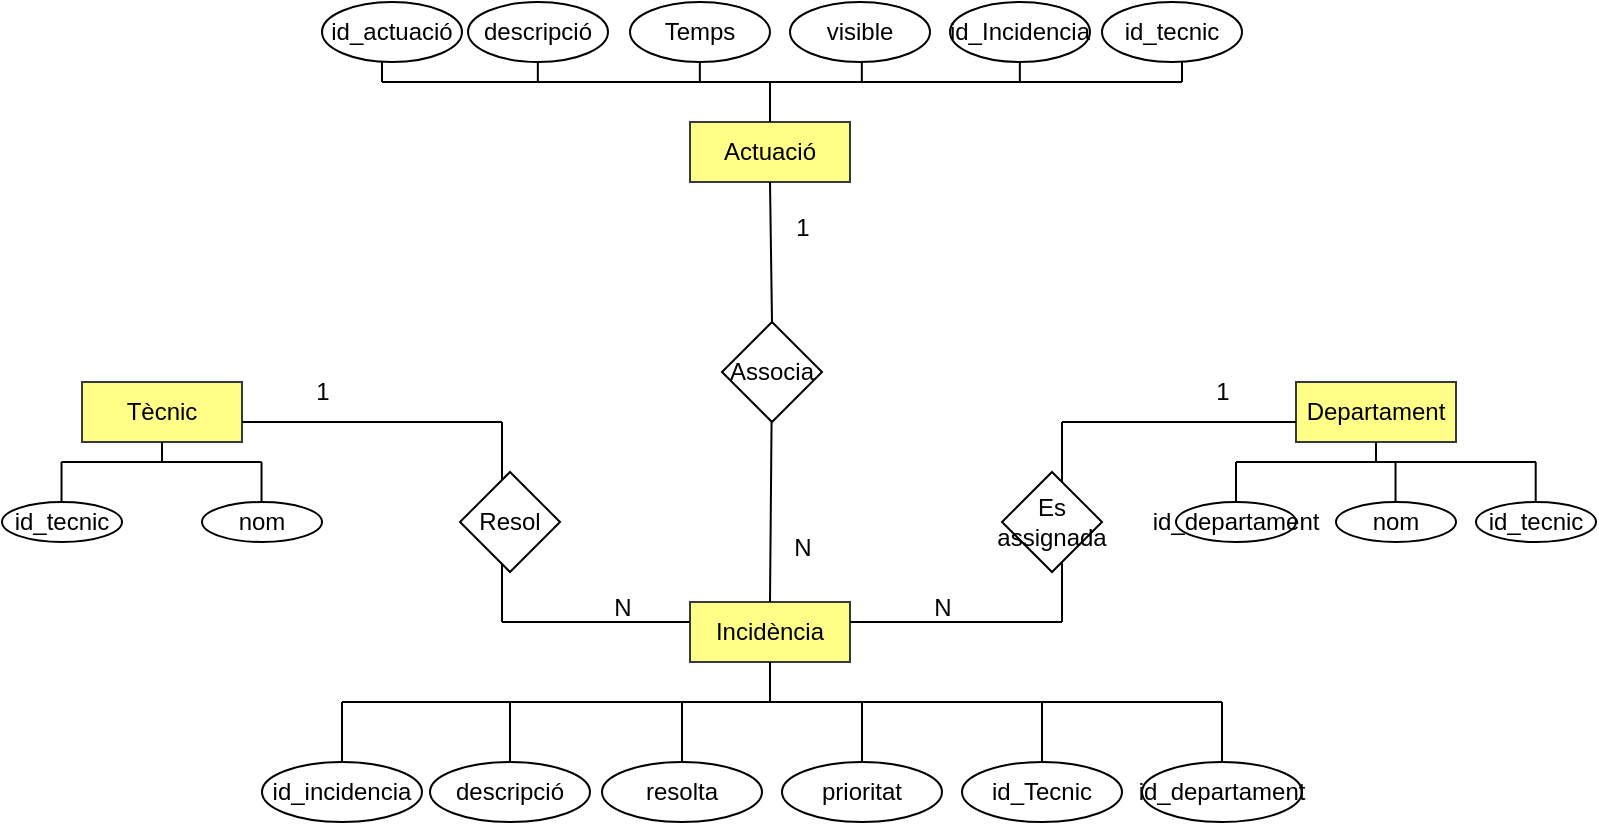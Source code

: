 <mxfile version="26.1.1">
  <diagram name="Página-1" id="_gEYgQyhgxwhVusPV4AU">
    <mxGraphModel dx="1235" dy="655" grid="1" gridSize="10" guides="1" tooltips="1" connect="1" arrows="1" fold="1" page="1" pageScale="1" pageWidth="827" pageHeight="1169" math="0" shadow="0">
      <root>
        <mxCell id="0" />
        <mxCell id="1" parent="0" />
        <mxCell id="kM8EFrfnI9sURUWTe_G_-1" value="Incidència" style="rounded=0;whiteSpace=wrap;html=1;fillColor=#ffff88;strokeColor=#36393d;" vertex="1" parent="1">
          <mxGeometry x="374" y="390" width="80" height="30" as="geometry" />
        </mxCell>
        <mxCell id="kM8EFrfnI9sURUWTe_G_-2" value="Tècnic" style="rounded=0;whiteSpace=wrap;html=1;fillColor=#ffff88;strokeColor=#36393d;" vertex="1" parent="1">
          <mxGeometry x="70" y="280" width="80" height="30" as="geometry" />
        </mxCell>
        <mxCell id="kM8EFrfnI9sURUWTe_G_-4" value="Actuació" style="rounded=0;whiteSpace=wrap;html=1;fillColor=#ffff88;strokeColor=#36393d;" vertex="1" parent="1">
          <mxGeometry x="374" y="150" width="80" height="30" as="geometry" />
        </mxCell>
        <mxCell id="kM8EFrfnI9sURUWTe_G_-5" value="" style="endArrow=none;html=1;rounded=0;exitX=0.5;exitY=1;exitDx=0;exitDy=0;" edge="1" parent="1" source="kM8EFrfnI9sURUWTe_G_-1">
          <mxGeometry width="50" height="50" relative="1" as="geometry">
            <mxPoint x="390" y="350" as="sourcePoint" />
            <mxPoint x="414" y="440" as="targetPoint" />
          </mxGeometry>
        </mxCell>
        <mxCell id="kM8EFrfnI9sURUWTe_G_-6" value="" style="endArrow=none;html=1;rounded=0;" edge="1" parent="1">
          <mxGeometry width="50" height="50" relative="1" as="geometry">
            <mxPoint x="200" y="440" as="sourcePoint" />
            <mxPoint x="640" y="440" as="targetPoint" />
          </mxGeometry>
        </mxCell>
        <mxCell id="kM8EFrfnI9sURUWTe_G_-7" value="" style="endArrow=none;html=1;rounded=0;" edge="1" parent="1">
          <mxGeometry width="50" height="50" relative="1" as="geometry">
            <mxPoint x="200" y="470" as="sourcePoint" />
            <mxPoint x="200" y="440" as="targetPoint" />
          </mxGeometry>
        </mxCell>
        <mxCell id="kM8EFrfnI9sURUWTe_G_-9" value="id_incidencia" style="ellipse;whiteSpace=wrap;html=1;" vertex="1" parent="1">
          <mxGeometry x="160" y="470" width="80" height="30" as="geometry" />
        </mxCell>
        <mxCell id="kM8EFrfnI9sURUWTe_G_-10" value="" style="endArrow=none;html=1;rounded=0;" edge="1" parent="1">
          <mxGeometry width="50" height="50" relative="1" as="geometry">
            <mxPoint x="284" y="470" as="sourcePoint" />
            <mxPoint x="284" y="440" as="targetPoint" />
          </mxGeometry>
        </mxCell>
        <mxCell id="kM8EFrfnI9sURUWTe_G_-11" value="descripció" style="ellipse;whiteSpace=wrap;html=1;" vertex="1" parent="1">
          <mxGeometry x="244" y="470" width="80" height="30" as="geometry" />
        </mxCell>
        <mxCell id="kM8EFrfnI9sURUWTe_G_-12" value="" style="endArrow=none;html=1;rounded=0;" edge="1" parent="1">
          <mxGeometry width="50" height="50" relative="1" as="geometry">
            <mxPoint x="370" y="470" as="sourcePoint" />
            <mxPoint x="370" y="440" as="targetPoint" />
          </mxGeometry>
        </mxCell>
        <mxCell id="kM8EFrfnI9sURUWTe_G_-13" value="resolta" style="ellipse;whiteSpace=wrap;html=1;" vertex="1" parent="1">
          <mxGeometry x="330" y="470" width="80" height="30" as="geometry" />
        </mxCell>
        <mxCell id="kM8EFrfnI9sURUWTe_G_-14" value="" style="endArrow=none;html=1;rounded=0;" edge="1" parent="1">
          <mxGeometry width="50" height="50" relative="1" as="geometry">
            <mxPoint x="460" y="470" as="sourcePoint" />
            <mxPoint x="460" y="440" as="targetPoint" />
          </mxGeometry>
        </mxCell>
        <mxCell id="kM8EFrfnI9sURUWTe_G_-15" value="prioritat" style="ellipse;whiteSpace=wrap;html=1;" vertex="1" parent="1">
          <mxGeometry x="420" y="470" width="80" height="30" as="geometry" />
        </mxCell>
        <mxCell id="kM8EFrfnI9sURUWTe_G_-16" value="" style="endArrow=none;html=1;rounded=0;" edge="1" parent="1">
          <mxGeometry width="50" height="50" relative="1" as="geometry">
            <mxPoint x="550" y="470" as="sourcePoint" />
            <mxPoint x="550" y="440" as="targetPoint" />
          </mxGeometry>
        </mxCell>
        <mxCell id="kM8EFrfnI9sURUWTe_G_-17" value="id_Tecnic" style="ellipse;whiteSpace=wrap;html=1;" vertex="1" parent="1">
          <mxGeometry x="510" y="470" width="80" height="30" as="geometry" />
        </mxCell>
        <mxCell id="kM8EFrfnI9sURUWTe_G_-18" value="" style="endArrow=none;html=1;rounded=0;" edge="1" parent="1">
          <mxGeometry width="50" height="50" relative="1" as="geometry">
            <mxPoint x="640" y="470" as="sourcePoint" />
            <mxPoint x="640" y="440" as="targetPoint" />
          </mxGeometry>
        </mxCell>
        <mxCell id="kM8EFrfnI9sURUWTe_G_-19" value="id_departament" style="ellipse;whiteSpace=wrap;html=1;" vertex="1" parent="1">
          <mxGeometry x="600" y="470" width="80" height="30" as="geometry" />
        </mxCell>
        <mxCell id="kM8EFrfnI9sURUWTe_G_-20" value="" style="endArrow=none;html=1;rounded=0;" edge="1" parent="1">
          <mxGeometry width="50" height="50" relative="1" as="geometry">
            <mxPoint x="110" y="320" as="sourcePoint" />
            <mxPoint x="110" y="310" as="targetPoint" />
            <Array as="points" />
          </mxGeometry>
        </mxCell>
        <mxCell id="kM8EFrfnI9sURUWTe_G_-21" value="" style="endArrow=none;html=1;rounded=0;" edge="1" parent="1">
          <mxGeometry width="50" height="50" relative="1" as="geometry">
            <mxPoint x="59.76" y="320" as="sourcePoint" />
            <mxPoint x="159.76" y="320" as="targetPoint" />
          </mxGeometry>
        </mxCell>
        <mxCell id="kM8EFrfnI9sURUWTe_G_-22" value="" style="endArrow=none;html=1;rounded=0;" edge="1" parent="1">
          <mxGeometry width="50" height="50" relative="1" as="geometry">
            <mxPoint x="59.76" y="340" as="sourcePoint" />
            <mxPoint x="59.76" y="320" as="targetPoint" />
          </mxGeometry>
        </mxCell>
        <mxCell id="kM8EFrfnI9sURUWTe_G_-23" value="" style="endArrow=none;html=1;rounded=0;" edge="1" parent="1">
          <mxGeometry width="50" height="50" relative="1" as="geometry">
            <mxPoint x="159.76" y="340" as="sourcePoint" />
            <mxPoint x="159.76" y="320" as="targetPoint" />
          </mxGeometry>
        </mxCell>
        <mxCell id="kM8EFrfnI9sURUWTe_G_-24" value="id_tecnic" style="ellipse;whiteSpace=wrap;html=1;" vertex="1" parent="1">
          <mxGeometry x="30" y="340" width="60" height="20" as="geometry" />
        </mxCell>
        <mxCell id="kM8EFrfnI9sURUWTe_G_-25" value="nom" style="ellipse;whiteSpace=wrap;html=1;" vertex="1" parent="1">
          <mxGeometry x="130" y="340" width="60" height="20" as="geometry" />
        </mxCell>
        <mxCell id="kM8EFrfnI9sURUWTe_G_-26" value="Departament" style="rounded=0;whiteSpace=wrap;html=1;fillColor=#ffff88;strokeColor=#36393d;" vertex="1" parent="1">
          <mxGeometry x="677" y="280" width="80" height="30" as="geometry" />
        </mxCell>
        <mxCell id="kM8EFrfnI9sURUWTe_G_-27" value="" style="endArrow=none;html=1;rounded=0;" edge="1" parent="1">
          <mxGeometry width="50" height="50" relative="1" as="geometry">
            <mxPoint x="717" y="320" as="sourcePoint" />
            <mxPoint x="717" y="310" as="targetPoint" />
            <Array as="points" />
          </mxGeometry>
        </mxCell>
        <mxCell id="kM8EFrfnI9sURUWTe_G_-28" value="" style="endArrow=none;html=1;rounded=0;" edge="1" parent="1">
          <mxGeometry width="50" height="50" relative="1" as="geometry">
            <mxPoint x="647" y="320" as="sourcePoint" />
            <mxPoint x="797" y="320" as="targetPoint" />
          </mxGeometry>
        </mxCell>
        <mxCell id="kM8EFrfnI9sURUWTe_G_-29" value="" style="endArrow=none;html=1;rounded=0;" edge="1" parent="1">
          <mxGeometry width="50" height="50" relative="1" as="geometry">
            <mxPoint x="647" y="340" as="sourcePoint" />
            <mxPoint x="647" y="320" as="targetPoint" />
          </mxGeometry>
        </mxCell>
        <mxCell id="kM8EFrfnI9sURUWTe_G_-30" value="" style="endArrow=none;html=1;rounded=0;" edge="1" parent="1">
          <mxGeometry width="50" height="50" relative="1" as="geometry">
            <mxPoint x="726.76" y="340" as="sourcePoint" />
            <mxPoint x="726.76" y="320" as="targetPoint" />
          </mxGeometry>
        </mxCell>
        <mxCell id="kM8EFrfnI9sURUWTe_G_-31" value="id_departament" style="ellipse;whiteSpace=wrap;html=1;" vertex="1" parent="1">
          <mxGeometry x="617" y="340" width="60" height="20" as="geometry" />
        </mxCell>
        <mxCell id="kM8EFrfnI9sURUWTe_G_-32" value="nom" style="ellipse;whiteSpace=wrap;html=1;" vertex="1" parent="1">
          <mxGeometry x="697" y="340" width="60" height="20" as="geometry" />
        </mxCell>
        <mxCell id="kM8EFrfnI9sURUWTe_G_-37" value="" style="endArrow=none;html=1;rounded=0;" edge="1" parent="1">
          <mxGeometry width="50" height="50" relative="1" as="geometry">
            <mxPoint x="796.85" y="340" as="sourcePoint" />
            <mxPoint x="796.85" y="320" as="targetPoint" />
          </mxGeometry>
        </mxCell>
        <mxCell id="kM8EFrfnI9sURUWTe_G_-38" value="id_tecnic" style="ellipse;whiteSpace=wrap;html=1;" vertex="1" parent="1">
          <mxGeometry x="767" y="340" width="60" height="20" as="geometry" />
        </mxCell>
        <mxCell id="kM8EFrfnI9sURUWTe_G_-39" value="" style="endArrow=none;html=1;rounded=0;" edge="1" parent="1">
          <mxGeometry width="50" height="50" relative="1" as="geometry">
            <mxPoint x="414" y="150" as="sourcePoint" />
            <mxPoint x="414" y="130" as="targetPoint" />
          </mxGeometry>
        </mxCell>
        <mxCell id="kM8EFrfnI9sURUWTe_G_-40" value="" style="endArrow=none;html=1;rounded=0;" edge="1" parent="1">
          <mxGeometry width="50" height="50" relative="1" as="geometry">
            <mxPoint x="220" y="130" as="sourcePoint" />
            <mxPoint x="620" y="130" as="targetPoint" />
          </mxGeometry>
        </mxCell>
        <mxCell id="kM8EFrfnI9sURUWTe_G_-41" value="id_actuació" style="ellipse;whiteSpace=wrap;html=1;" vertex="1" parent="1">
          <mxGeometry x="190" y="90" width="70" height="30" as="geometry" />
        </mxCell>
        <mxCell id="kM8EFrfnI9sURUWTe_G_-42" value="descripció&lt;span style=&quot;color: rgba(0, 0, 0, 0); font-family: monospace; font-size: 0px; text-align: start; text-wrap-mode: nowrap;&quot;&gt;%3CmxGraphModel%3E%3Croot%3E%3CmxCell%20id%3D%220%22%2F%3E%3CmxCell%20id%3D%221%22%20parent%3D%220%22%2F%3E%3CmxCell%20id%3D%222%22%20value%3D%22id_actuaci%C3%B3%22%20style%3D%22ellipse%3BwhiteSpace%3Dwrap%3Bhtml%3D1%3B%22%20vertex%3D%221%22%20parent%3D%221%22%3E%3CmxGeometry%20x%3D%22160%22%20y%3D%2290%22%20width%3D%2270%22%20height%3D%2230%22%20as%3D%22geometry%22%2F%3E%3C%2FmxCell%3E%3C%2Froot%3E%3C%2FmxGraphModel%3E&lt;/span&gt;" style="ellipse;whiteSpace=wrap;html=1;" vertex="1" parent="1">
          <mxGeometry x="263" y="90" width="70" height="30" as="geometry" />
        </mxCell>
        <mxCell id="kM8EFrfnI9sURUWTe_G_-43" value="Temps" style="ellipse;whiteSpace=wrap;html=1;" vertex="1" parent="1">
          <mxGeometry x="344" y="90" width="70" height="30" as="geometry" />
        </mxCell>
        <mxCell id="kM8EFrfnI9sURUWTe_G_-44" value="visible" style="ellipse;whiteSpace=wrap;html=1;" vertex="1" parent="1">
          <mxGeometry x="424" y="90" width="70" height="30" as="geometry" />
        </mxCell>
        <mxCell id="kM8EFrfnI9sURUWTe_G_-45" value="id_Incidencia" style="ellipse;whiteSpace=wrap;html=1;" vertex="1" parent="1">
          <mxGeometry x="504" y="90" width="70" height="30" as="geometry" />
        </mxCell>
        <mxCell id="kM8EFrfnI9sURUWTe_G_-46" value="id_tecnic" style="ellipse;whiteSpace=wrap;html=1;" vertex="1" parent="1">
          <mxGeometry x="580" y="90" width="70" height="30" as="geometry" />
        </mxCell>
        <mxCell id="kM8EFrfnI9sURUWTe_G_-48" value="" style="endArrow=none;html=1;rounded=0;entryX=0.5;entryY=1;entryDx=0;entryDy=0;" edge="1" parent="1">
          <mxGeometry width="50" height="50" relative="1" as="geometry">
            <mxPoint x="620" y="130" as="sourcePoint" />
            <mxPoint x="620.0" y="120" as="targetPoint" />
          </mxGeometry>
        </mxCell>
        <mxCell id="kM8EFrfnI9sURUWTe_G_-49" value="" style="endArrow=none;html=1;rounded=0;entryX=0.5;entryY=1;entryDx=0;entryDy=0;" edge="1" parent="1">
          <mxGeometry width="50" height="50" relative="1" as="geometry">
            <mxPoint x="538.92" y="130" as="sourcePoint" />
            <mxPoint x="538.92" y="120" as="targetPoint" />
          </mxGeometry>
        </mxCell>
        <mxCell id="kM8EFrfnI9sURUWTe_G_-50" value="" style="endArrow=none;html=1;rounded=0;entryX=0.5;entryY=1;entryDx=0;entryDy=0;" edge="1" parent="1">
          <mxGeometry width="50" height="50" relative="1" as="geometry">
            <mxPoint x="459.92" y="130" as="sourcePoint" />
            <mxPoint x="459.92" y="120" as="targetPoint" />
          </mxGeometry>
        </mxCell>
        <mxCell id="kM8EFrfnI9sURUWTe_G_-51" value="" style="endArrow=none;html=1;rounded=0;entryX=0.5;entryY=1;entryDx=0;entryDy=0;" edge="1" parent="1">
          <mxGeometry width="50" height="50" relative="1" as="geometry">
            <mxPoint x="378.92" y="130" as="sourcePoint" />
            <mxPoint x="378.92" y="120" as="targetPoint" />
          </mxGeometry>
        </mxCell>
        <mxCell id="kM8EFrfnI9sURUWTe_G_-52" value="" style="endArrow=none;html=1;rounded=0;entryX=0.5;entryY=1;entryDx=0;entryDy=0;" edge="1" parent="1">
          <mxGeometry width="50" height="50" relative="1" as="geometry">
            <mxPoint x="297.92" y="130" as="sourcePoint" />
            <mxPoint x="297.92" y="120" as="targetPoint" />
          </mxGeometry>
        </mxCell>
        <mxCell id="kM8EFrfnI9sURUWTe_G_-53" value="" style="endArrow=none;html=1;rounded=0;entryX=0.5;entryY=1;entryDx=0;entryDy=0;" edge="1" parent="1">
          <mxGeometry width="50" height="50" relative="1" as="geometry">
            <mxPoint x="220.0" y="130" as="sourcePoint" />
            <mxPoint x="220.0" y="120" as="targetPoint" />
          </mxGeometry>
        </mxCell>
        <mxCell id="kM8EFrfnI9sURUWTe_G_-54" value="" style="endArrow=none;html=1;rounded=0;exitX=0.5;exitY=0;exitDx=0;exitDy=0;" edge="1" parent="1" source="kM8EFrfnI9sURUWTe_G_-58">
          <mxGeometry width="50" height="50" relative="1" as="geometry">
            <mxPoint x="364" y="230" as="sourcePoint" />
            <mxPoint x="414" y="180" as="targetPoint" />
          </mxGeometry>
        </mxCell>
        <mxCell id="kM8EFrfnI9sURUWTe_G_-59" value="" style="endArrow=none;html=1;rounded=0;exitX=0.5;exitY=0;exitDx=0;exitDy=0;" edge="1" parent="1" source="kM8EFrfnI9sURUWTe_G_-1" target="kM8EFrfnI9sURUWTe_G_-58">
          <mxGeometry width="50" height="50" relative="1" as="geometry">
            <mxPoint x="414" y="390" as="sourcePoint" />
            <mxPoint x="414" y="180" as="targetPoint" />
          </mxGeometry>
        </mxCell>
        <mxCell id="kM8EFrfnI9sURUWTe_G_-58" value="Associa" style="rhombus;whiteSpace=wrap;html=1;" vertex="1" parent="1">
          <mxGeometry x="390" y="250" width="50" height="50" as="geometry" />
        </mxCell>
        <mxCell id="kM8EFrfnI9sURUWTe_G_-62" value="1" style="text;html=1;align=center;verticalAlign=middle;resizable=0;points=[];autosize=1;strokeColor=none;fillColor=none;" vertex="1" parent="1">
          <mxGeometry x="415" y="188" width="30" height="30" as="geometry" />
        </mxCell>
        <mxCell id="kM8EFrfnI9sURUWTe_G_-63" value="N" style="text;html=1;align=center;verticalAlign=middle;resizable=0;points=[];autosize=1;strokeColor=none;fillColor=none;" vertex="1" parent="1">
          <mxGeometry x="415" y="348" width="30" height="30" as="geometry" />
        </mxCell>
        <mxCell id="kM8EFrfnI9sURUWTe_G_-64" value="" style="endArrow=none;html=1;rounded=0;exitX=1;exitY=0.5;exitDx=0;exitDy=0;" edge="1" parent="1">
          <mxGeometry width="50" height="50" relative="1" as="geometry">
            <mxPoint x="150" y="300" as="sourcePoint" />
            <mxPoint x="280" y="300" as="targetPoint" />
          </mxGeometry>
        </mxCell>
        <mxCell id="kM8EFrfnI9sURUWTe_G_-65" value="" style="endArrow=none;html=1;rounded=0;" edge="1" parent="1">
          <mxGeometry width="50" height="50" relative="1" as="geometry">
            <mxPoint x="280" y="300" as="sourcePoint" />
            <mxPoint x="280" y="400" as="targetPoint" />
          </mxGeometry>
        </mxCell>
        <mxCell id="kM8EFrfnI9sURUWTe_G_-66" value="" style="endArrow=none;html=1;rounded=0;" edge="1" parent="1">
          <mxGeometry width="50" height="50" relative="1" as="geometry">
            <mxPoint x="280" y="400" as="sourcePoint" />
            <mxPoint x="374" y="400" as="targetPoint" />
          </mxGeometry>
        </mxCell>
        <mxCell id="kM8EFrfnI9sURUWTe_G_-67" value="" style="endArrow=none;html=1;rounded=0;entryX=0;entryY=0.5;entryDx=0;entryDy=0;" edge="1" parent="1">
          <mxGeometry width="50" height="50" relative="1" as="geometry">
            <mxPoint x="560" y="300" as="sourcePoint" />
            <mxPoint x="677" y="300" as="targetPoint" />
          </mxGeometry>
        </mxCell>
        <mxCell id="kM8EFrfnI9sURUWTe_G_-68" value="" style="endArrow=none;html=1;rounded=0;" edge="1" parent="1">
          <mxGeometry width="50" height="50" relative="1" as="geometry">
            <mxPoint x="560" y="300" as="sourcePoint" />
            <mxPoint x="560" y="400" as="targetPoint" />
          </mxGeometry>
        </mxCell>
        <mxCell id="kM8EFrfnI9sURUWTe_G_-69" value="" style="endArrow=none;html=1;rounded=0;" edge="1" parent="1">
          <mxGeometry width="50" height="50" relative="1" as="geometry">
            <mxPoint x="454" y="400" as="sourcePoint" />
            <mxPoint x="560" y="400" as="targetPoint" />
          </mxGeometry>
        </mxCell>
        <mxCell id="kM8EFrfnI9sURUWTe_G_-70" value="Resol" style="rhombus;whiteSpace=wrap;html=1;" vertex="1" parent="1">
          <mxGeometry x="259" y="325" width="50" height="50" as="geometry" />
        </mxCell>
        <mxCell id="kM8EFrfnI9sURUWTe_G_-71" value="Es assignada" style="rhombus;whiteSpace=wrap;html=1;" vertex="1" parent="1">
          <mxGeometry x="530" y="325" width="50" height="50" as="geometry" />
        </mxCell>
        <mxCell id="kM8EFrfnI9sURUWTe_G_-72" value="1" style="text;html=1;align=center;verticalAlign=middle;resizable=0;points=[];autosize=1;strokeColor=none;fillColor=none;" vertex="1" parent="1">
          <mxGeometry x="175" y="270" width="30" height="30" as="geometry" />
        </mxCell>
        <mxCell id="kM8EFrfnI9sURUWTe_G_-73" value="N" style="text;html=1;align=center;verticalAlign=middle;resizable=0;points=[];autosize=1;strokeColor=none;fillColor=none;" vertex="1" parent="1">
          <mxGeometry x="325" y="378" width="30" height="30" as="geometry" />
        </mxCell>
        <mxCell id="kM8EFrfnI9sURUWTe_G_-74" value="1" style="text;html=1;align=center;verticalAlign=middle;resizable=0;points=[];autosize=1;strokeColor=none;fillColor=none;" vertex="1" parent="1">
          <mxGeometry x="625" y="270" width="30" height="30" as="geometry" />
        </mxCell>
        <mxCell id="kM8EFrfnI9sURUWTe_G_-75" value="N" style="text;html=1;align=center;verticalAlign=middle;resizable=0;points=[];autosize=1;strokeColor=none;fillColor=none;" vertex="1" parent="1">
          <mxGeometry x="485" y="378" width="30" height="30" as="geometry" />
        </mxCell>
      </root>
    </mxGraphModel>
  </diagram>
</mxfile>
